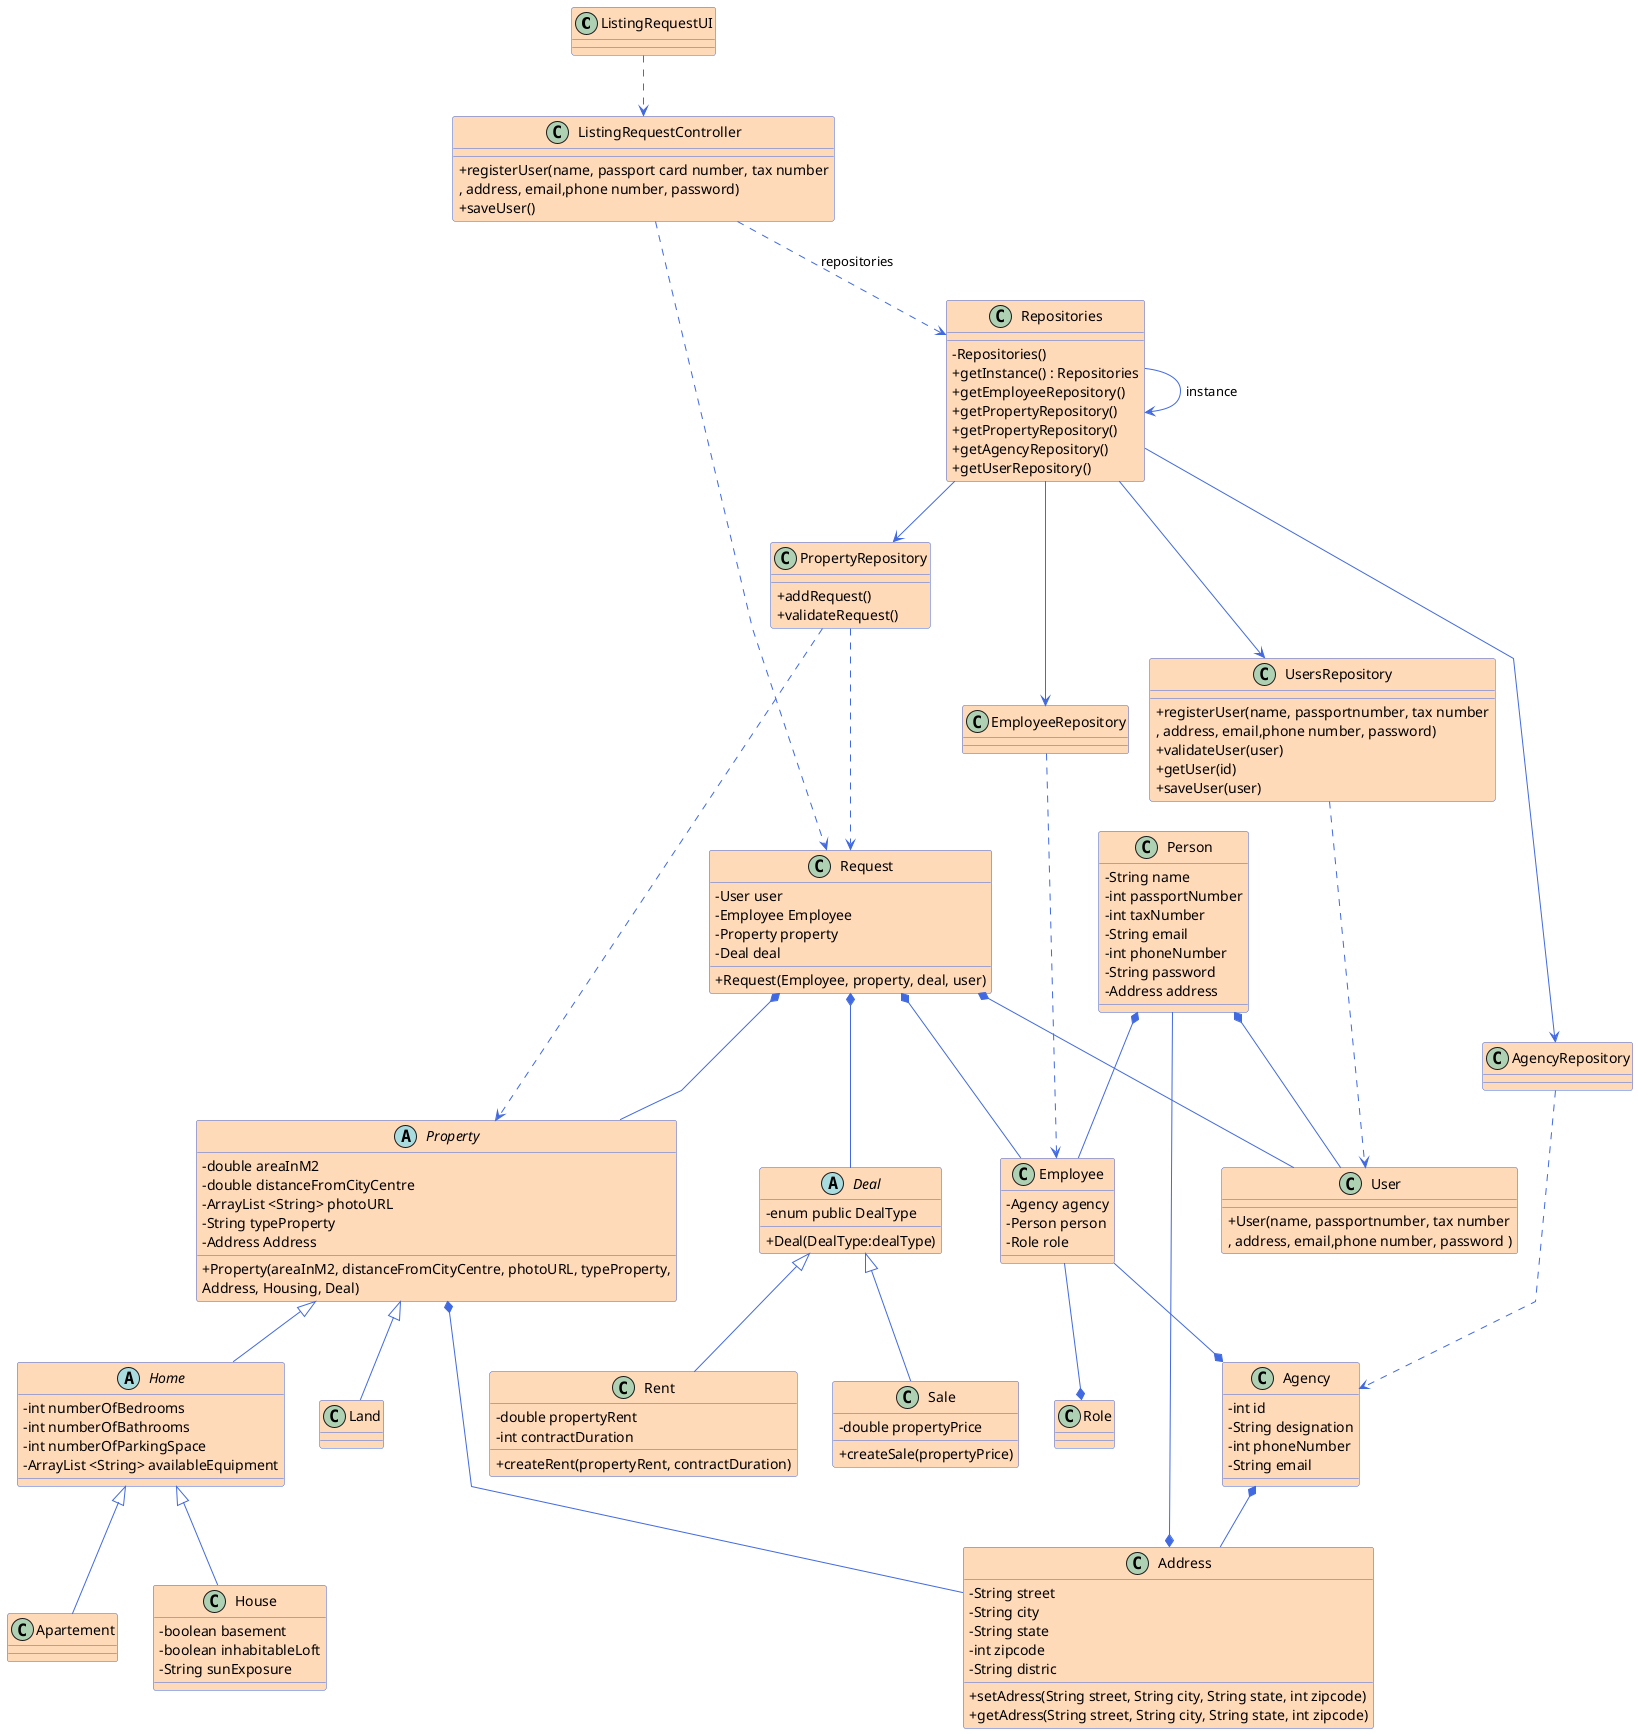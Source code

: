 @startuml
'skinparam monochrome true
skinparam packageStyle rectangle
skinparam shadowing false
skinparam linetype polyline
'skinparam linetype orto

skinparam classAttributeIconSize 0
'---------File styling---------
skinparam class {
    BackgroundColor PeachPuff
    ArrowColor RoyalBlue
    BorderColor RoyalBlue
}
'left to right direction
'User interface'
class ListingRequestUI {

}
class ListingRequestController {
  +registerUser(name, passport card number, tax number\n, address, email,phone number, password)
  +saveUser()
}
abstract class Property {
    -double areaInM2
    -double distanceFromCityCentre
    -ArrayList <String> photoURL
    -String typeProperty
    -Address Address
    +Property(areaInM2, distanceFromCityCentre, photoURL, typeProperty,
Address, Housing, Deal)
}
abstract class Home{
    -int numberOfBedrooms
    -int numberOfBathrooms
    -int numberOfParkingSpace
    -ArrayList <String> availableEquipment
}
class House{
    - boolean basement
    - boolean inhabitableLoft
    - String sunExposure
}
class Apartement{
    
}
class Land{

}
class Address {
    - String street 
    - String city
    - String state
    - int zipcode
    - String distric
    + setAdress(String street, String city, String state, int zipcode)
    + getAdress(String street, String city, String state, int zipcode) 
}

class Repositories {
    - Repositories()
    + getInstance() : Repositories
    + getEmployeeRepository()
    + getPropertyRepository()
    + getPropertyRepository()
    + getAgencyRepository()
    + getUserRepository()
}
class User {

    + User(name, passportnumber, tax number\n, address, email,phone number, password )
}
class UsersRepository{
+registerUser(name, passportnumber, tax number\n, address, email,phone number, password)
+validateUser(user)
+getUser(id)
+saveUser(user)
}
class EmployeeRepository{

}
class PropertyRepository{
    + addRequest()
    + validateRequest()
}
class Employee{
    - Agency agency
    - Person person 
    - Role role
}

class Request {
    - User user
    - Employee Employee
    - Property property
    - Deal deal
    + Request(Employee, property, deal, user)
}
abstract class Deal {
    - enum public DealType
    + Deal(DealType:dealType)
}
class Sale {
    - double propertyPrice
    + createSale(propertyPrice)
}
class Rent{
    - double propertyRent
    - int contractDuration
    + createRent(propertyRent, contractDuration)
}
class Agency{
    - int id 
    - String designation
    - int phoneNumber
    - String email
}
class AgencyRepository{

}
class Person{
    - String name
    - int passportNumber
    - int taxNumber
    - String email
    - int phoneNumber
    - String password
    - Address address
}

'UI
ListingRequestUI ..> ListingRequestController

'Controller
ListingRequestController ..> Repositories : repositories
ListingRequestController ..> Request
'Repositories
Repositories --> Repositories : instance
Repositories --> EmployeeRepository
Repositories --> PropertyRepository
Repositories --> AgencyRepository
Repositories --> UsersRepository

'Users
UsersRepository ..> User
'Agency
AgencyRepository ..> Agency
Agency *-- Address
'Request 
PropertyRepository ..> Request
Request *-- Employee
Request *-- Property
Request *-- Deal
Request *-- User

EmployeeRepository ..> Employee
'Property 
PropertyRepository ..> Property
Property *-- Address
Property <|-- Home
Home <|-- House
Property <|-- Land
Home <|-- Apartement

'Person

Person *-- User
Person *-- Employee
Person --* Address

'Employee
Employee --* Agency
Employee --* Role

'Deal
Deal <|-- Sale
Deal <|-- Rent
@enduml
